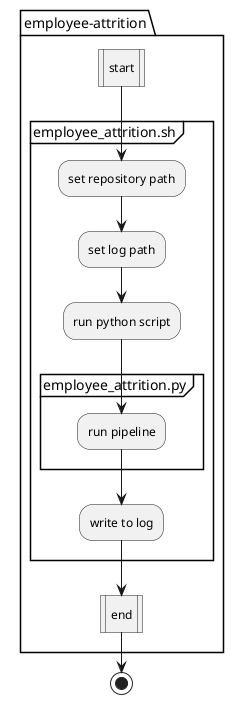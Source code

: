 @startuml Pipeline Flowchart
|employee_attrition|
package "employee-attrition" {
    :start|
    partition "employee_attrition.sh" {
        :set repository path;
        :set log path;
        :run python script;
        partition "employee_attrition.py" {
            :run pipeline;
        }
        :write to log;
    }
    :end|
}
stop
@enduml
